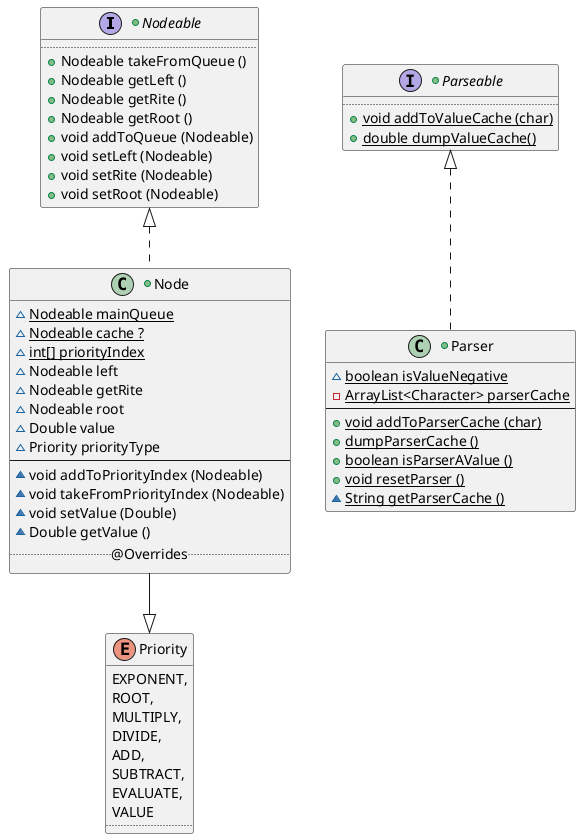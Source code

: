 @startuml

+interface Nodeable{
    ..
        +   {method} Nodeable takeFromQueue ()
        +   {method} Nodeable getLeft ()
        +   {method} Nodeable getRite ()
        +   {method} Nodeable getRoot ()
        +   {method} void addToQueue (Nodeable)
        +   {method} void setLeft (Nodeable)
        +   {method} void setRite (Nodeable)
        +   {method} void setRoot (Nodeable)
}

+class Node implements Nodeable{
        ~   {field} {static} Nodeable mainQueue
        ~   {field} {static} Nodeable cache ?
        ~   {field} {static} int[] priorityIndex
        ~   {field} Nodeable left
        ~   {field} Nodeable getRite
        ~   {field} Nodeable root
        ~   {field} Double value
        ~   {field} Priority priorityType
    --
        ~   {method} void addToPriorityIndex (Nodeable)
        ~   {method} void takeFromPriorityIndex (Nodeable)
'        ~   {method} int getPriorityIndex ()
        ~   {method} void setValue (Double)
        ~   {method} Double getValue ()
    .. @Overrides..
}

+interface Parseable{
    ..
        +   {method} {static} void addToValueCache (char)
        +   {method} {static} double dumpValueCache()
}

+class Parser implements Parseable{
        ~    {field} {static} boolean isValueNegative
        -   {field} {static} ArrayList<Character> parserCache
    --
        +   {method} {static} void addToParserCache (char)
        +   {method} {static} dumpParserCache ()
        +   {method} {static} boolean isParserAValue ()
        +   {method} {static} void resetParser ()
        ~   {method} {static} String getParserCache ()
}

enum Priority{
        EXPONENT,
        ROOT,
        MULTIPLY,
        DIVIDE,
        ADD,
        SUBTRACT,
        EVALUATE,
        VALUE
    ..
}

Node --|> Priority

@enduml